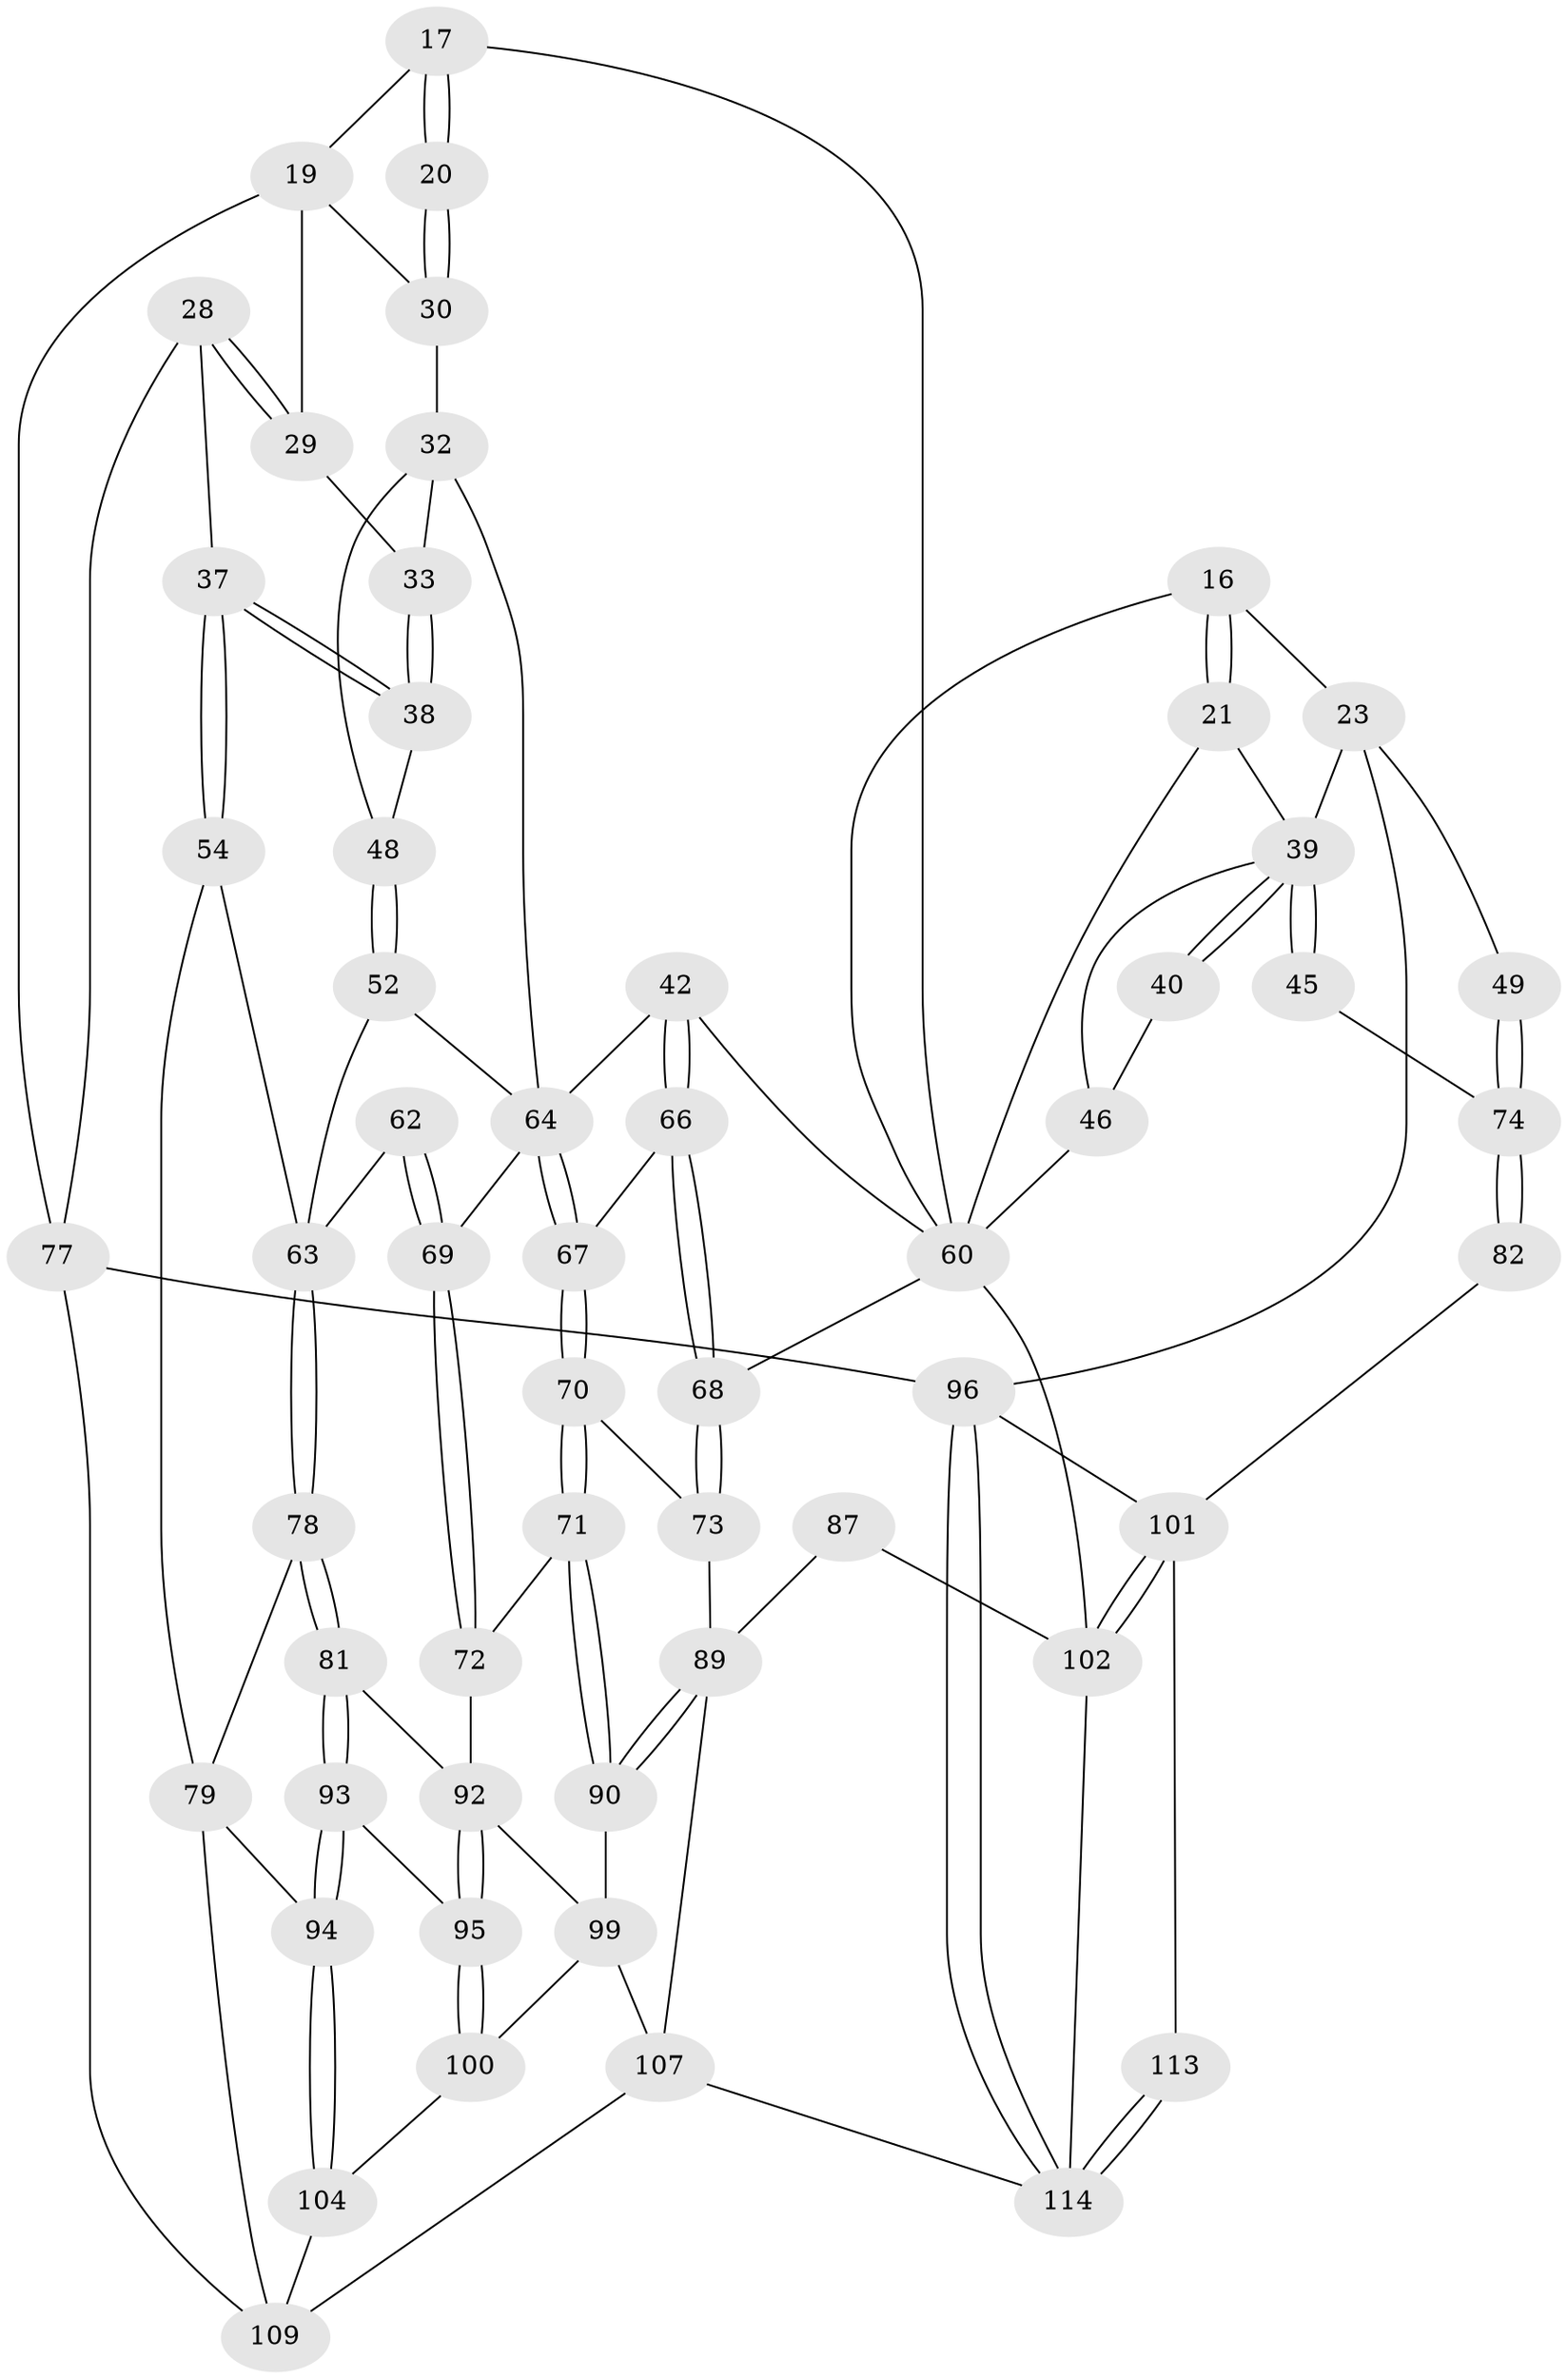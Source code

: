 // original degree distribution, {3: 0.017543859649122806, 4: 0.22807017543859648, 6: 0.21052631578947367, 5: 0.543859649122807}
// Generated by graph-tools (version 1.1) at 2025/01/03/09/25 05:01:19]
// undirected, 57 vertices, 125 edges
graph export_dot {
graph [start="1"]
  node [color=gray90,style=filled];
  16 [pos="+0.7212135803078326+0.018250294847786466",super="+11"];
  17 [pos="+0.31494575377374623+0.06835272302346727",super="+10"];
  19 [pos="+0.15294508788609956+0.061426460957588254",super="+6+7+18"];
  20 [pos="+0.3769096514670334+0.17348506947615136"];
  21 [pos="+0.6772802027171115+0.11320151924238034",super="+12"];
  23 [pos="+1+0.20613567871277508",super="+22+15"];
  28 [pos="+0+0.20854716800165504"];
  29 [pos="+0.1384022220336669+0.0785931021710917"];
  30 [pos="+0.29565697090259124+0.2089543976950671"];
  32 [pos="+0.1653209909419139+0.271525290507441",super="+31"];
  33 [pos="+0.1280316392021923+0.1845861514541209"];
  37 [pos="+0+0.23927071942760997"];
  38 [pos="+0+0.24479443876380208"];
  39 [pos="+0.8148465044148461+0.30677170786913854",super="+26+27"];
  40 [pos="+0.7325648991317442+0.31169962865108847"];
  42 [pos="+0.42732519019143006+0.37858381056971513"];
  45 [pos="+0.8229329237293108+0.31135665241498106"];
  46 [pos="+0.6756380813377122+0.3388759299742902",super="+35+34"];
  48 [pos="+0.13925892771826767+0.29467926661478777"];
  49 [pos="+1+0.48229954263530567"];
  52 [pos="+0.11953967834207925+0.37306747152242137"];
  54 [pos="+0+0.39965307668061173"];
  60 [pos="+0.6037920386898242+0.5092809592775497",super="+47+41"];
  62 [pos="+0.11269356333505517+0.5071570085507193"];
  63 [pos="+0.07783629762296151+0.5045817235162927",super="+53"];
  64 [pos="+0.2878525811869362+0.46458334944758445",super="+43+51"];
  66 [pos="+0.4000904224321512+0.5105283660360531"];
  67 [pos="+0.29469511571229856+0.47582157978546014"];
  68 [pos="+0.4040834368627538+0.5501732619836149"];
  69 [pos="+0.21959109724777653+0.5693347787344673",super="+65+61"];
  70 [pos="+0.31690344440759266+0.5791389443904795"];
  71 [pos="+0.25509803044378676+0.6082002741691074"];
  72 [pos="+0.24263316390933035+0.6097039712617798"];
  73 [pos="+0.3872133878397691+0.5846960297611437"];
  74 [pos="+1+0.49637434808970576",super="+55+50"];
  77 [pos="+0+1",super="+5"];
  78 [pos="+0.07976061443175138+0.5909927797763522"];
  79 [pos="+0.05433876528000675+0.6462224765010395",super="+75"];
  81 [pos="+0.20820662819325286+0.6488231625579701"];
  82 [pos="+1+0.5164701923971429",super="+56"];
  87 [pos="+0.5173605209871139+0.7520932937852552",super="+83"];
  89 [pos="+0.43193341484395903+0.7427677217451578",super="+88+84"];
  90 [pos="+0.3580600741847814+0.7264027827393561"];
  92 [pos="+0.28060036012932926+0.7197301074234311",super="+80"];
  93 [pos="+0.17121855416835324+0.7121877430929808"];
  94 [pos="+0.10522636065039499+0.7353425202707301"];
  95 [pos="+0.210480992082852+0.751714236538962"];
  96 [pos="+1+1",super="+4"];
  99 [pos="+0.2536146613743169+0.7927358638465386",super="+91"];
  100 [pos="+0.2197583730211867+0.770423910757698"];
  101 [pos="+1+0.8835325115879072",super="+97+98"];
  102 [pos="+0.734323128246811+0.7642764967661417",super="+85+58+59+86"];
  104 [pos="+0.10146751269962073+0.7432423210301718",super="+103"];
  107 [pos="+0.31205442000334227+1",super="+105"];
  109 [pos="+0.1527747269591708+0.9293455996363352",super="+108+106"];
  113 [pos="+0.7378120108480455+0.9032571286078336"];
  114 [pos="+0.78003843512322+1",super="+111+112"];
  16 -- 21 [weight=2];
  16 -- 21;
  16 -- 60;
  16 -- 23 [weight=2];
  17 -- 20 [weight=2];
  17 -- 20;
  17 -- 19 [weight=2];
  17 -- 60;
  19 -- 29;
  19 -- 77;
  19 -- 30;
  20 -- 30;
  20 -- 30;
  21 -- 60;
  21 -- 39;
  23 -- 96 [weight=2];
  23 -- 49;
  23 -- 39 [weight=2];
  28 -- 29;
  28 -- 29;
  28 -- 37;
  28 -- 77;
  29 -- 33;
  30 -- 32;
  32 -- 33;
  32 -- 48;
  32 -- 64;
  33 -- 38;
  33 -- 38;
  37 -- 38;
  37 -- 38;
  37 -- 54;
  37 -- 54;
  38 -- 48;
  39 -- 40;
  39 -- 40;
  39 -- 45 [weight=2];
  39 -- 45;
  39 -- 46;
  40 -- 46 [weight=2];
  42 -- 66;
  42 -- 66;
  42 -- 64;
  42 -- 60;
  45 -- 74;
  46 -- 60 [weight=2];
  48 -- 52;
  48 -- 52;
  49 -- 74 [weight=2];
  49 -- 74;
  52 -- 64;
  52 -- 63;
  54 -- 79;
  54 -- 63;
  60 -- 68;
  60 -- 102;
  62 -- 63;
  62 -- 69 [weight=2];
  62 -- 69;
  63 -- 78;
  63 -- 78;
  64 -- 67;
  64 -- 67;
  64 -- 69 [weight=2];
  66 -- 67;
  66 -- 68;
  66 -- 68;
  67 -- 70;
  67 -- 70;
  68 -- 73;
  68 -- 73;
  69 -- 72;
  69 -- 72;
  70 -- 71;
  70 -- 71;
  70 -- 73;
  71 -- 72;
  71 -- 90;
  71 -- 90;
  72 -- 92;
  73 -- 89;
  74 -- 82 [weight=2];
  74 -- 82;
  77 -- 96 [weight=2];
  77 -- 109 [weight=2];
  78 -- 79;
  78 -- 81;
  78 -- 81;
  79 -- 94;
  79 -- 109;
  81 -- 93;
  81 -- 93;
  81 -- 92;
  82 -- 101 [weight=2];
  87 -- 89 [weight=2];
  87 -- 102 [weight=2];
  89 -- 90;
  89 -- 90;
  89 -- 107;
  90 -- 99;
  92 -- 95;
  92 -- 95;
  92 -- 99;
  93 -- 94;
  93 -- 94;
  93 -- 95;
  94 -- 104;
  94 -- 104;
  95 -- 100;
  95 -- 100;
  96 -- 114;
  96 -- 114;
  96 -- 101;
  99 -- 100;
  99 -- 107;
  100 -- 104;
  101 -- 102 [weight=2];
  101 -- 102;
  101 -- 113;
  102 -- 114 [weight=2];
  104 -- 109 [weight=2];
  107 -- 109;
  107 -- 114;
  113 -- 114 [weight=2];
  113 -- 114;
}
